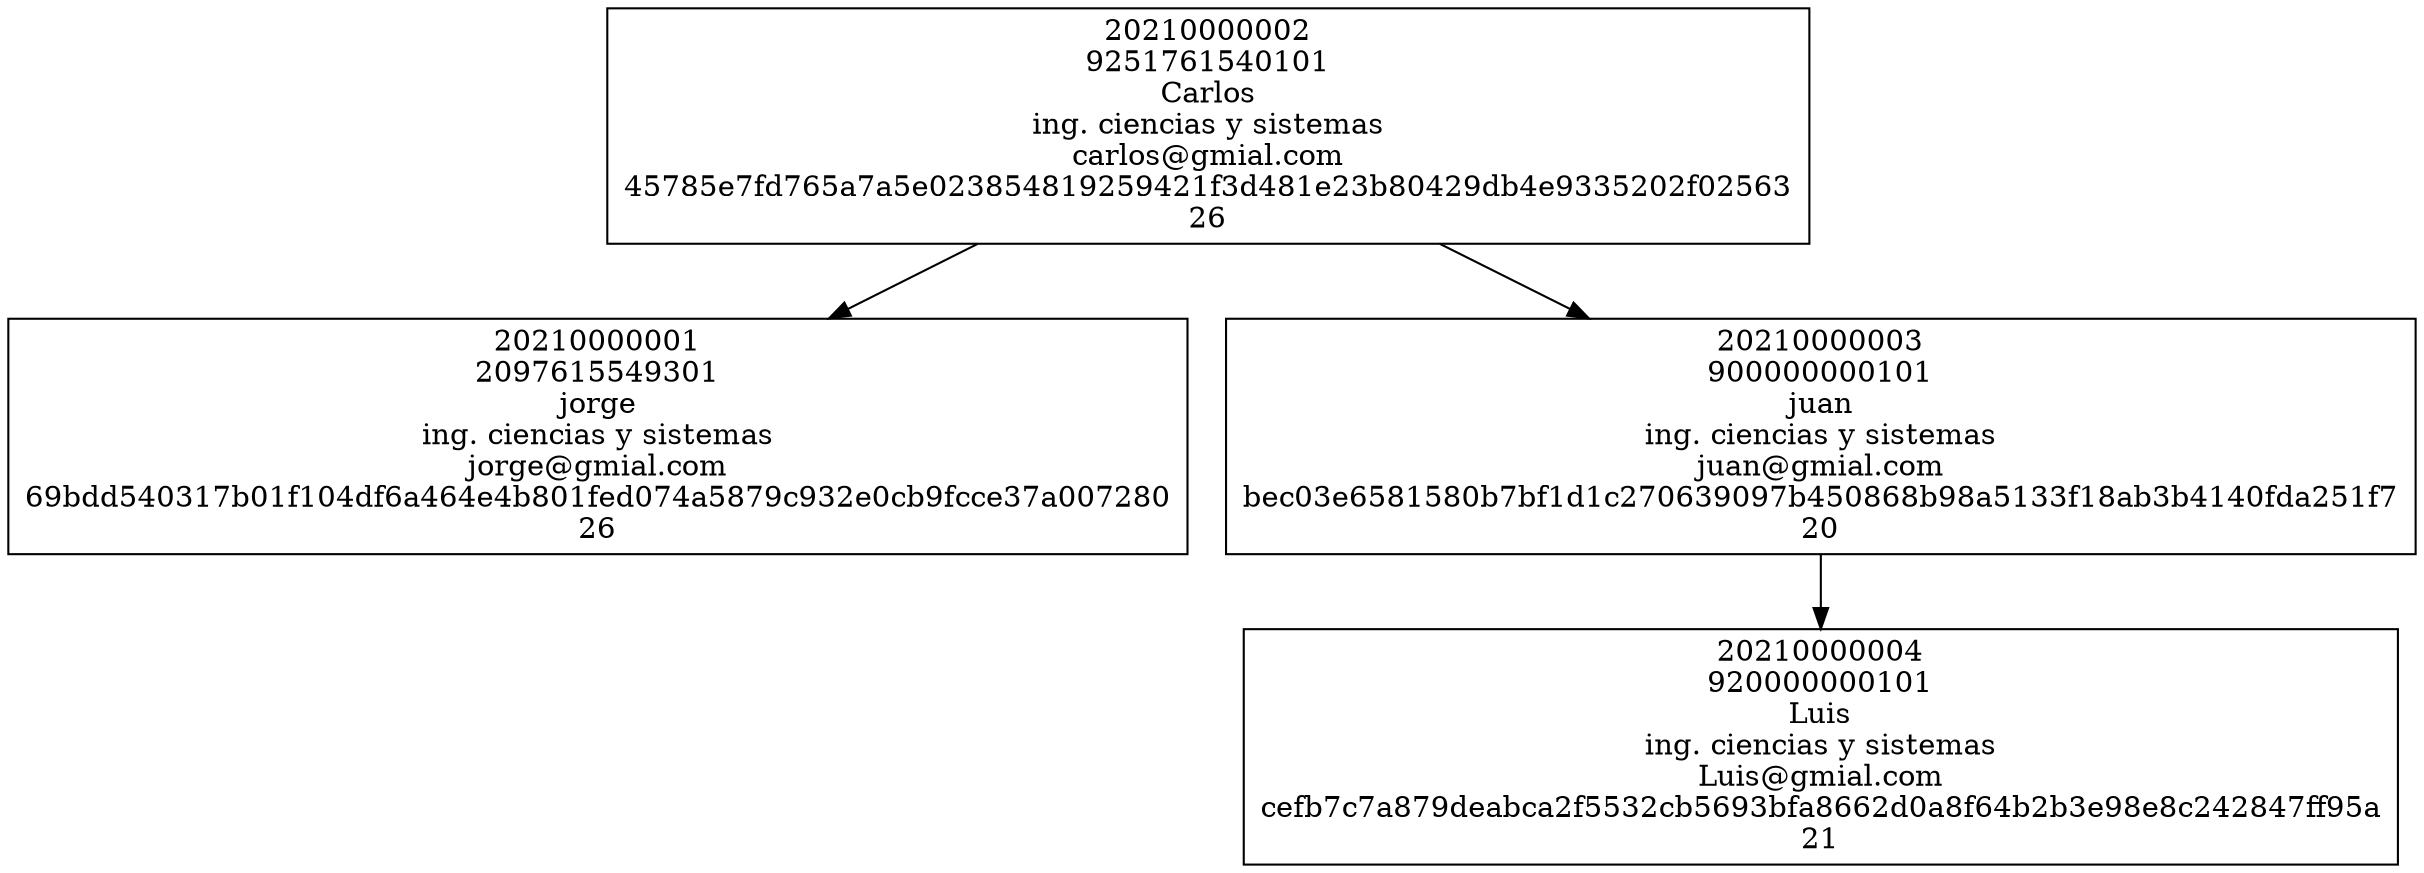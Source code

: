 digraph arbol {
node[shape = "box"]
n20210000002[label= "20210000002
9251761540101
Carlos
ing. ciencias y sistemas
carlos@gmial.com
45785e7fd765a7a5e023854819259421f3d481e23b80429db4e9335202f02563
26"];
n20210000001[label= "20210000001
2097615549301
jorge
ing. ciencias y sistemas
jorge@gmial.com
69bdd540317b01f104df6a464e4b801fed074a5879c932e0cb9fcce37a007280
26"];
n20210000003[label= "20210000003
900000000101
juan
ing. ciencias y sistemas
juan@gmial.com
bec03e6581580b7bf1d1c270639097b450868b98a5133f18ab3b4140fda251f7
20"];
n20210000004[label= "20210000004
920000000101
Luis
ing. ciencias y sistemas
Luis@gmial.com
cefb7c7a879deabca2f5532cb5693bfa8662d0a8f64b2b3e98e8c242847ff95a
21"];

n20210000002 -> n20210000001
n20210000002 -> n20210000003
n20210000003 -> n20210000004
}
